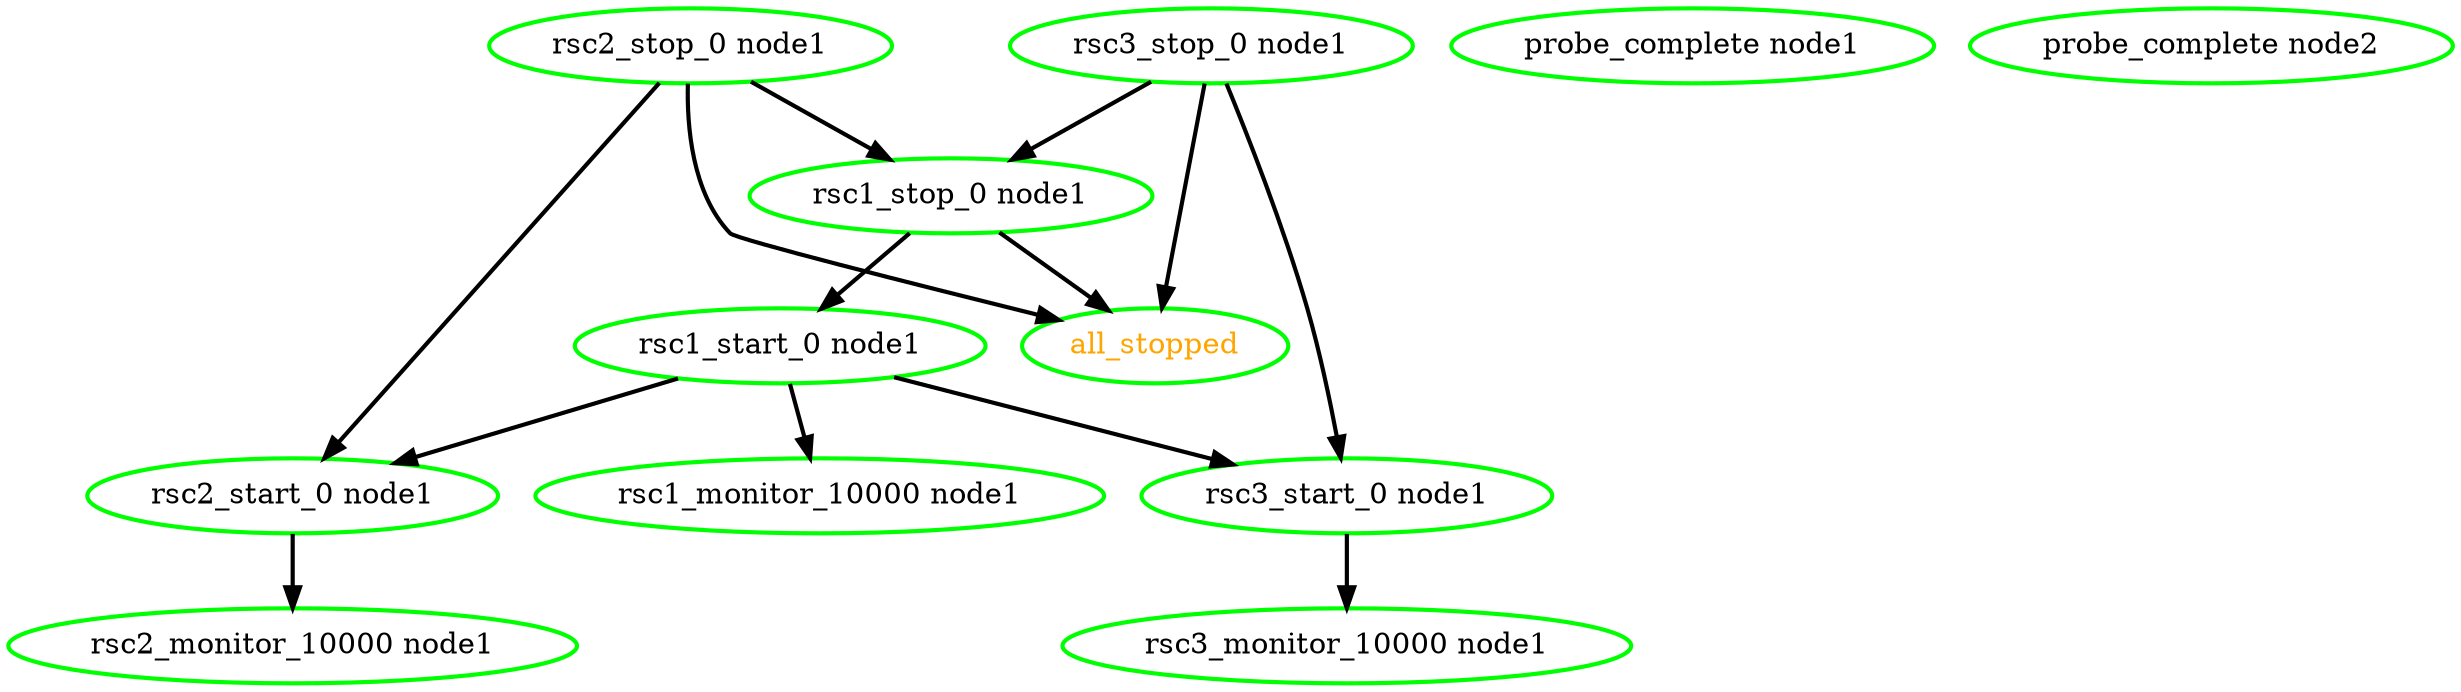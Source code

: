 digraph "g" {
"all_stopped" [ style=bold color="green" fontcolor="orange"]
"probe_complete node1" [ style=bold color="green" fontcolor="black"]
"probe_complete node2" [ style=bold color="green" fontcolor="black"]
"rsc1_monitor_10000 node1" [ style=bold color="green" fontcolor="black"]
"rsc1_start_0 node1" -> "rsc1_monitor_10000 node1" [ style = bold]
"rsc1_start_0 node1" -> "rsc2_start_0 node1" [ style = bold]
"rsc1_start_0 node1" -> "rsc3_start_0 node1" [ style = bold]
"rsc1_start_0 node1" [ style=bold color="green" fontcolor="black"]
"rsc1_stop_0 node1" -> "all_stopped" [ style = bold]
"rsc1_stop_0 node1" -> "rsc1_start_0 node1" [ style = bold]
"rsc1_stop_0 node1" [ style=bold color="green" fontcolor="black"]
"rsc2_monitor_10000 node1" [ style=bold color="green" fontcolor="black"]
"rsc2_start_0 node1" -> "rsc2_monitor_10000 node1" [ style = bold]
"rsc2_start_0 node1" [ style=bold color="green" fontcolor="black"]
"rsc2_stop_0 node1" -> "all_stopped" [ style = bold]
"rsc2_stop_0 node1" -> "rsc1_stop_0 node1" [ style = bold]
"rsc2_stop_0 node1" -> "rsc2_start_0 node1" [ style = bold]
"rsc2_stop_0 node1" [ style=bold color="green" fontcolor="black"]
"rsc3_monitor_10000 node1" [ style=bold color="green" fontcolor="black"]
"rsc3_start_0 node1" -> "rsc3_monitor_10000 node1" [ style = bold]
"rsc3_start_0 node1" [ style=bold color="green" fontcolor="black"]
"rsc3_stop_0 node1" -> "all_stopped" [ style = bold]
"rsc3_stop_0 node1" -> "rsc1_stop_0 node1" [ style = bold]
"rsc3_stop_0 node1" -> "rsc3_start_0 node1" [ style = bold]
"rsc3_stop_0 node1" [ style=bold color="green" fontcolor="black"]
}
